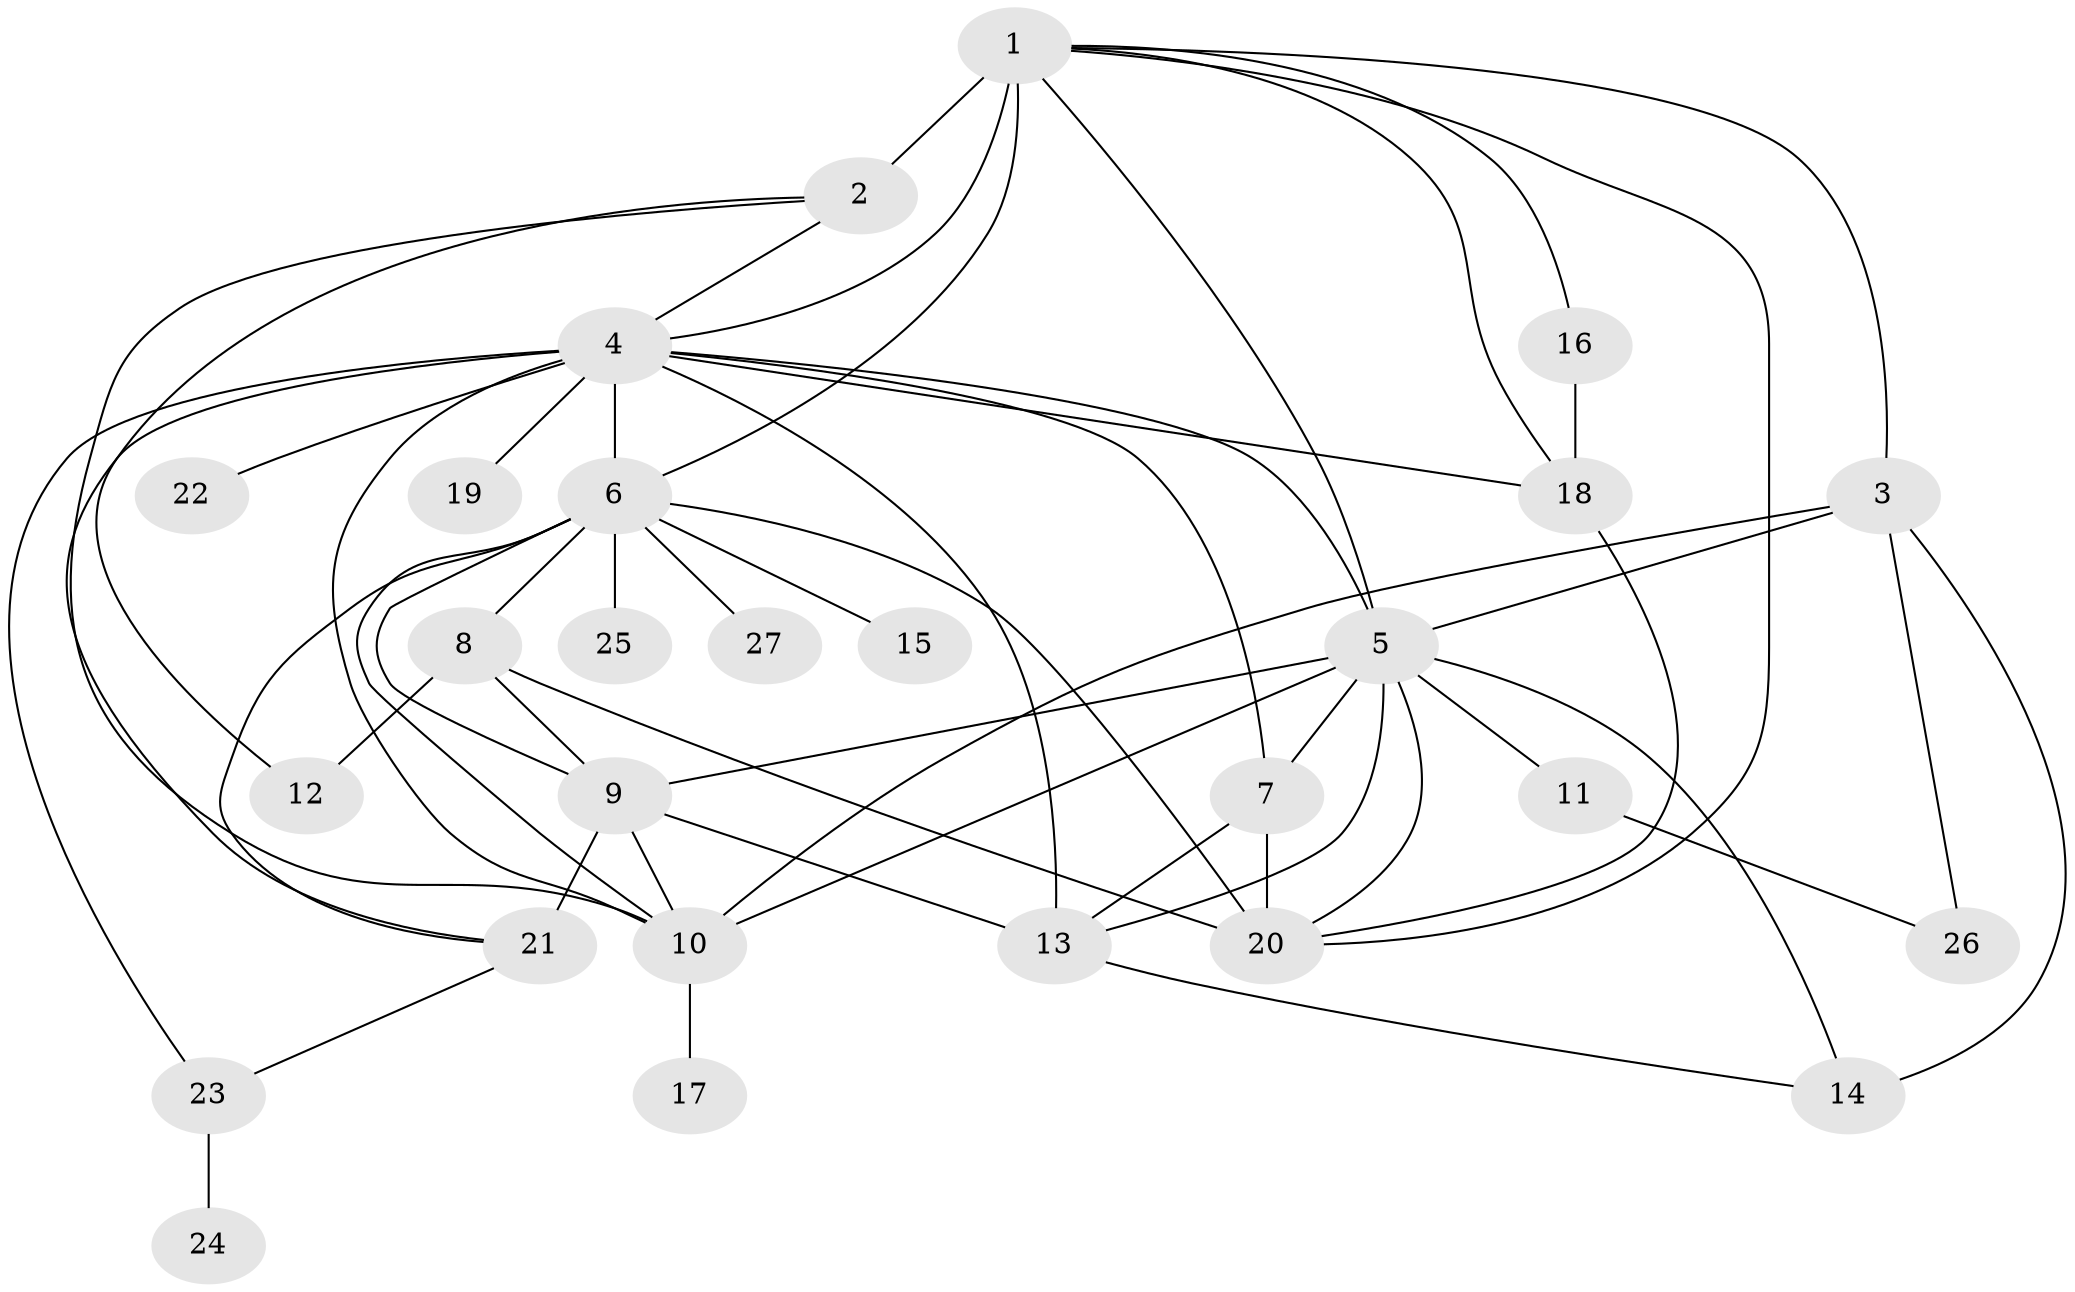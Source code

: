 // original degree distribution, {14: 0.02247191011235955, 1: 0.449438202247191, 8: 0.02247191011235955, 5: 0.033707865168539325, 9: 0.02247191011235955, 6: 0.033707865168539325, 34: 0.011235955056179775, 4: 0.0449438202247191, 13: 0.011235955056179775, 3: 0.056179775280898875, 7: 0.011235955056179775, 2: 0.2808988764044944}
// Generated by graph-tools (version 1.1) at 2025/50/03/04/25 22:50:22]
// undirected, 27 vertices, 55 edges
graph export_dot {
  node [color=gray90,style=filled];
  1;
  2;
  3;
  4;
  5;
  6;
  7;
  8;
  9;
  10;
  11;
  12;
  13;
  14;
  15;
  16;
  17;
  18;
  19;
  20;
  21;
  22;
  23;
  24;
  25;
  26;
  27;
  1 -- 2 [weight=5.0];
  1 -- 3 [weight=1.0];
  1 -- 4 [weight=1.0];
  1 -- 5 [weight=1.0];
  1 -- 6 [weight=1.0];
  1 -- 16 [weight=1.0];
  1 -- 18 [weight=1.0];
  1 -- 20 [weight=1.0];
  2 -- 4 [weight=1.0];
  2 -- 10 [weight=1.0];
  2 -- 12 [weight=1.0];
  3 -- 5 [weight=1.0];
  3 -- 10 [weight=2.0];
  3 -- 14 [weight=2.0];
  3 -- 26 [weight=1.0];
  4 -- 5 [weight=1.0];
  4 -- 6 [weight=17.0];
  4 -- 7 [weight=1.0];
  4 -- 10 [weight=1.0];
  4 -- 13 [weight=2.0];
  4 -- 18 [weight=1.0];
  4 -- 19 [weight=1.0];
  4 -- 21 [weight=1.0];
  4 -- 22 [weight=3.0];
  4 -- 23 [weight=1.0];
  5 -- 7 [weight=2.0];
  5 -- 9 [weight=1.0];
  5 -- 10 [weight=1.0];
  5 -- 11 [weight=1.0];
  5 -- 13 [weight=1.0];
  5 -- 14 [weight=2.0];
  5 -- 20 [weight=1.0];
  6 -- 8 [weight=1.0];
  6 -- 9 [weight=1.0];
  6 -- 10 [weight=1.0];
  6 -- 15 [weight=1.0];
  6 -- 20 [weight=1.0];
  6 -- 21 [weight=2.0];
  6 -- 25 [weight=1.0];
  6 -- 27 [weight=1.0];
  7 -- 13 [weight=1.0];
  7 -- 20 [weight=2.0];
  8 -- 9 [weight=1.0];
  8 -- 12 [weight=1.0];
  8 -- 20 [weight=1.0];
  9 -- 10 [weight=1.0];
  9 -- 13 [weight=1.0];
  9 -- 21 [weight=5.0];
  10 -- 17 [weight=1.0];
  11 -- 26 [weight=1.0];
  13 -- 14 [weight=1.0];
  16 -- 18 [weight=2.0];
  18 -- 20 [weight=1.0];
  21 -- 23 [weight=1.0];
  23 -- 24 [weight=1.0];
}

